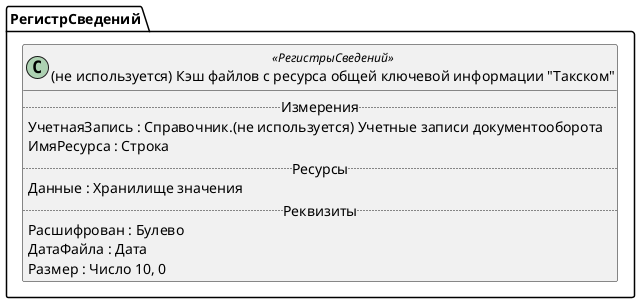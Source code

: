 ﻿@startuml УдалитьФайлыСведенийРОКИ
'!include templates.wsd
'..\include templates.wsd
class РегистрСведений.УдалитьФайлыСведенийРОКИ as "(не используется) Кэш файлов с ресурса общей ключевой информации "Такском"" <<РегистрыСведений>>
{
..Измерения..
УчетнаяЗапись : Справочник.(не используется) Учетные записи документооборота
ИмяРесурса : Строка
..Ресурсы..
Данные : Хранилище значения
..Реквизиты..
Расшифрован : Булево
ДатаФайла : Дата
Размер : Число 10, 0
}
@enduml

